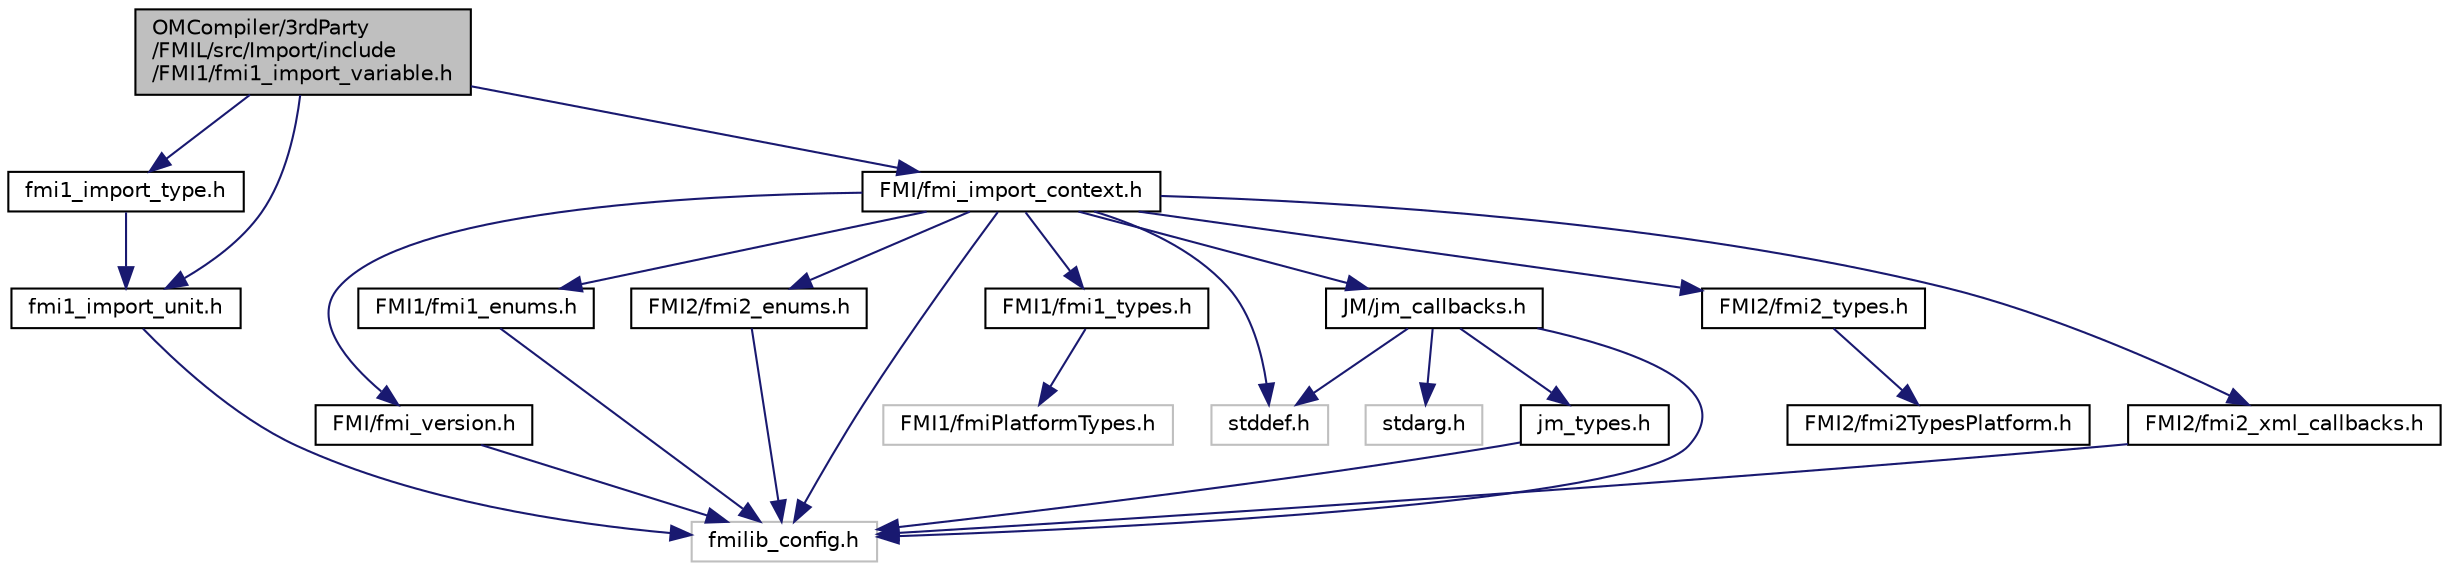 digraph "OMCompiler/3rdParty/FMIL/src/Import/include/FMI1/fmi1_import_variable.h"
{
  edge [fontname="Helvetica",fontsize="10",labelfontname="Helvetica",labelfontsize="10"];
  node [fontname="Helvetica",fontsize="10",shape=record];
  Node0 [label="OMCompiler/3rdParty\l/FMIL/src/Import/include\l/FMI1/fmi1_import_variable.h",height=0.2,width=0.4,color="black", fillcolor="grey75", style="filled", fontcolor="black"];
  Node0 -> Node1 [color="midnightblue",fontsize="10",style="solid",fontname="Helvetica"];
  Node1 [label="FMI/fmi_import_context.h",height=0.2,width=0.4,color="black", fillcolor="white", style="filled",URL="$d9/de4/fmi__import__context_8h.html",tooltip="Import context is the entry point to the library. It is used to initialize, unzip, get FMI version and start parsing. "];
  Node1 -> Node2 [color="midnightblue",fontsize="10",style="solid",fontname="Helvetica"];
  Node2 [label="stddef.h",height=0.2,width=0.4,color="grey75", fillcolor="white", style="filled"];
  Node1 -> Node3 [color="midnightblue",fontsize="10",style="solid",fontname="Helvetica"];
  Node3 [label="fmilib_config.h",height=0.2,width=0.4,color="grey75", fillcolor="white", style="filled"];
  Node1 -> Node4 [color="midnightblue",fontsize="10",style="solid",fontname="Helvetica"];
  Node4 [label="JM/jm_callbacks.h",height=0.2,width=0.4,color="black", fillcolor="white", style="filled",URL="$dd/d42/jm__callbacks_8h.html"];
  Node4 -> Node2 [color="midnightblue",fontsize="10",style="solid",fontname="Helvetica"];
  Node4 -> Node5 [color="midnightblue",fontsize="10",style="solid",fontname="Helvetica"];
  Node5 [label="stdarg.h",height=0.2,width=0.4,color="grey75", fillcolor="white", style="filled"];
  Node4 -> Node3 [color="midnightblue",fontsize="10",style="solid",fontname="Helvetica"];
  Node4 -> Node6 [color="midnightblue",fontsize="10",style="solid",fontname="Helvetica"];
  Node6 [label="jm_types.h",height=0.2,width=0.4,color="black", fillcolor="white", style="filled",URL="$d2/d4d/jm__types_8h.html"];
  Node6 -> Node3 [color="midnightblue",fontsize="10",style="solid",fontname="Helvetica"];
  Node1 -> Node7 [color="midnightblue",fontsize="10",style="solid",fontname="Helvetica"];
  Node7 [label="FMI2/fmi2_xml_callbacks.h",height=0.2,width=0.4,color="black", fillcolor="white", style="filled",URL="$d0/d4f/fmi2__xml__callbacks_8h.html"];
  Node7 -> Node3 [color="midnightblue",fontsize="10",style="solid",fontname="Helvetica"];
  Node1 -> Node8 [color="midnightblue",fontsize="10",style="solid",fontname="Helvetica"];
  Node8 [label="FMI/fmi_version.h",height=0.2,width=0.4,color="black", fillcolor="white", style="filled",URL="$dc/dd6/fmi__version_8h.html",tooltip="Enum defining supported FMI versions. "];
  Node8 -> Node3 [color="midnightblue",fontsize="10",style="solid",fontname="Helvetica"];
  Node1 -> Node9 [color="midnightblue",fontsize="10",style="solid",fontname="Helvetica"];
  Node9 [label="FMI1/fmi1_types.h",height=0.2,width=0.4,color="black", fillcolor="white", style="filled",URL="$de/df3/fmi1__types_8h.html"];
  Node9 -> Node10 [color="midnightblue",fontsize="10",style="solid",fontname="Helvetica"];
  Node10 [label="FMI1/fmiPlatformTypes.h",height=0.2,width=0.4,color="grey75", fillcolor="white", style="filled"];
  Node1 -> Node11 [color="midnightblue",fontsize="10",style="solid",fontname="Helvetica"];
  Node11 [label="FMI1/fmi1_enums.h",height=0.2,width=0.4,color="black", fillcolor="white", style="filled",URL="$d4/d11/fmi1__enums_8h.html",tooltip="Definions the enum types used with FMI 1.0 libs. "];
  Node11 -> Node3 [color="midnightblue",fontsize="10",style="solid",fontname="Helvetica"];
  Node1 -> Node12 [color="midnightblue",fontsize="10",style="solid",fontname="Helvetica"];
  Node12 [label="FMI2/fmi2_types.h",height=0.2,width=0.4,color="black", fillcolor="white", style="filled",URL="$d1/dac/fmi2__types_8h.html"];
  Node12 -> Node13 [color="midnightblue",fontsize="10",style="solid",fontname="Helvetica"];
  Node13 [label="FMI2/fmi2TypesPlatform.h",height=0.2,width=0.4,color="black", fillcolor="white", style="filled",URL="$da/d5b/3rd_party_2_f_m_i_l_2_third_party_2_f_m_i_2default_2_f_m_i2_2fmi2_types_platform_8h.html"];
  Node1 -> Node14 [color="midnightblue",fontsize="10",style="solid",fontname="Helvetica"];
  Node14 [label="FMI2/fmi2_enums.h",height=0.2,width=0.4,color="black", fillcolor="white", style="filled",URL="$d8/d6c/fmi2__enums_8h.html",tooltip="Definions the enum types used with FMI 2.0 libs. "];
  Node14 -> Node3 [color="midnightblue",fontsize="10",style="solid",fontname="Helvetica"];
  Node0 -> Node15 [color="midnightblue",fontsize="10",style="solid",fontname="Helvetica"];
  Node15 [label="fmi1_import_type.h",height=0.2,width=0.4,color="black", fillcolor="white", style="filled",URL="$d5/dc7/fmi1__import__type_8h.html",tooltip="Public interface to the FMI XML C-library: variable types handling. "];
  Node15 -> Node16 [color="midnightblue",fontsize="10",style="solid",fontname="Helvetica"];
  Node16 [label="fmi1_import_unit.h",height=0.2,width=0.4,color="black", fillcolor="white", style="filled",URL="$dd/dcc/fmi1__import__unit_8h.html",tooltip="Public interface to the FMI import C-library. Handling of variable units. "];
  Node16 -> Node3 [color="midnightblue",fontsize="10",style="solid",fontname="Helvetica"];
  Node0 -> Node16 [color="midnightblue",fontsize="10",style="solid",fontname="Helvetica"];
}

